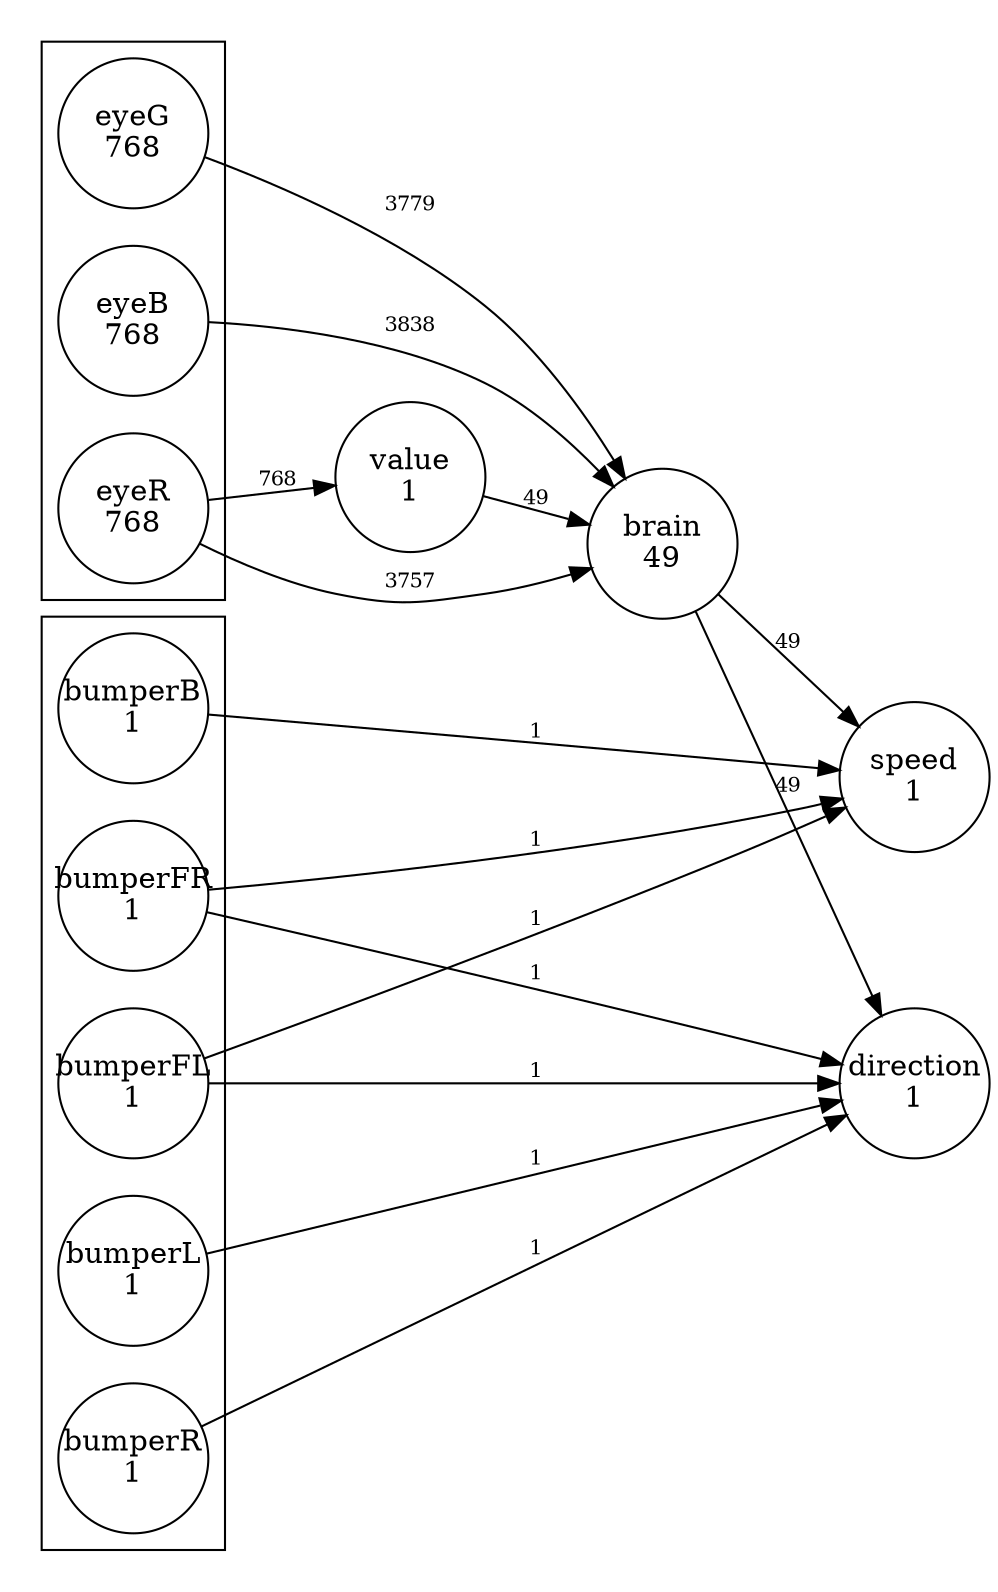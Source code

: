 digraph network {
rankdir=LR
node [fixedsize=true height=1 shape=circle]
edge [fontsize=10]

subgraph cluster_sensors {
color=none

subgraph cluster_eye {
color=black

n0 [label="eyeR\n768"]
n1 [label="eyeG\n768"]
n2 [label="eyeB\n768"]

}

subgraph cluster_bumpers {
color=black

n7 [label="bumperFL\n1"]
n8 [label="bumperFR\n1"]
n9 [label="bumperR\n1"]
n10 [label="bumperL\n1"]
n11 [label="bumperB\n1"]
}

}

n3 [label="value\n1"]
n4 [label="brain\n49"]
n5 [label="speed\n1"]
n6 [label="direction\n1"]
n0 -> n4 [label="3757"]
n1 -> n4 [label="3779"]
n2 -> n4 [label="3838"]
n0 -> n3 [label="768"]
n3 -> n4 [label="49"]
n4 -> n5 [label="49"]
n4 -> n6 [label="49"]
n7 -> n5 [label="1"]
n7 -> n6 [label="1"]
n8 -> n5 [label="1"]
n8 -> n6 [label="1"]
n9 -> n6 [label="1"]
n10 -> n6 [label="1"]
n11 -> n5 [label="1"]
}
